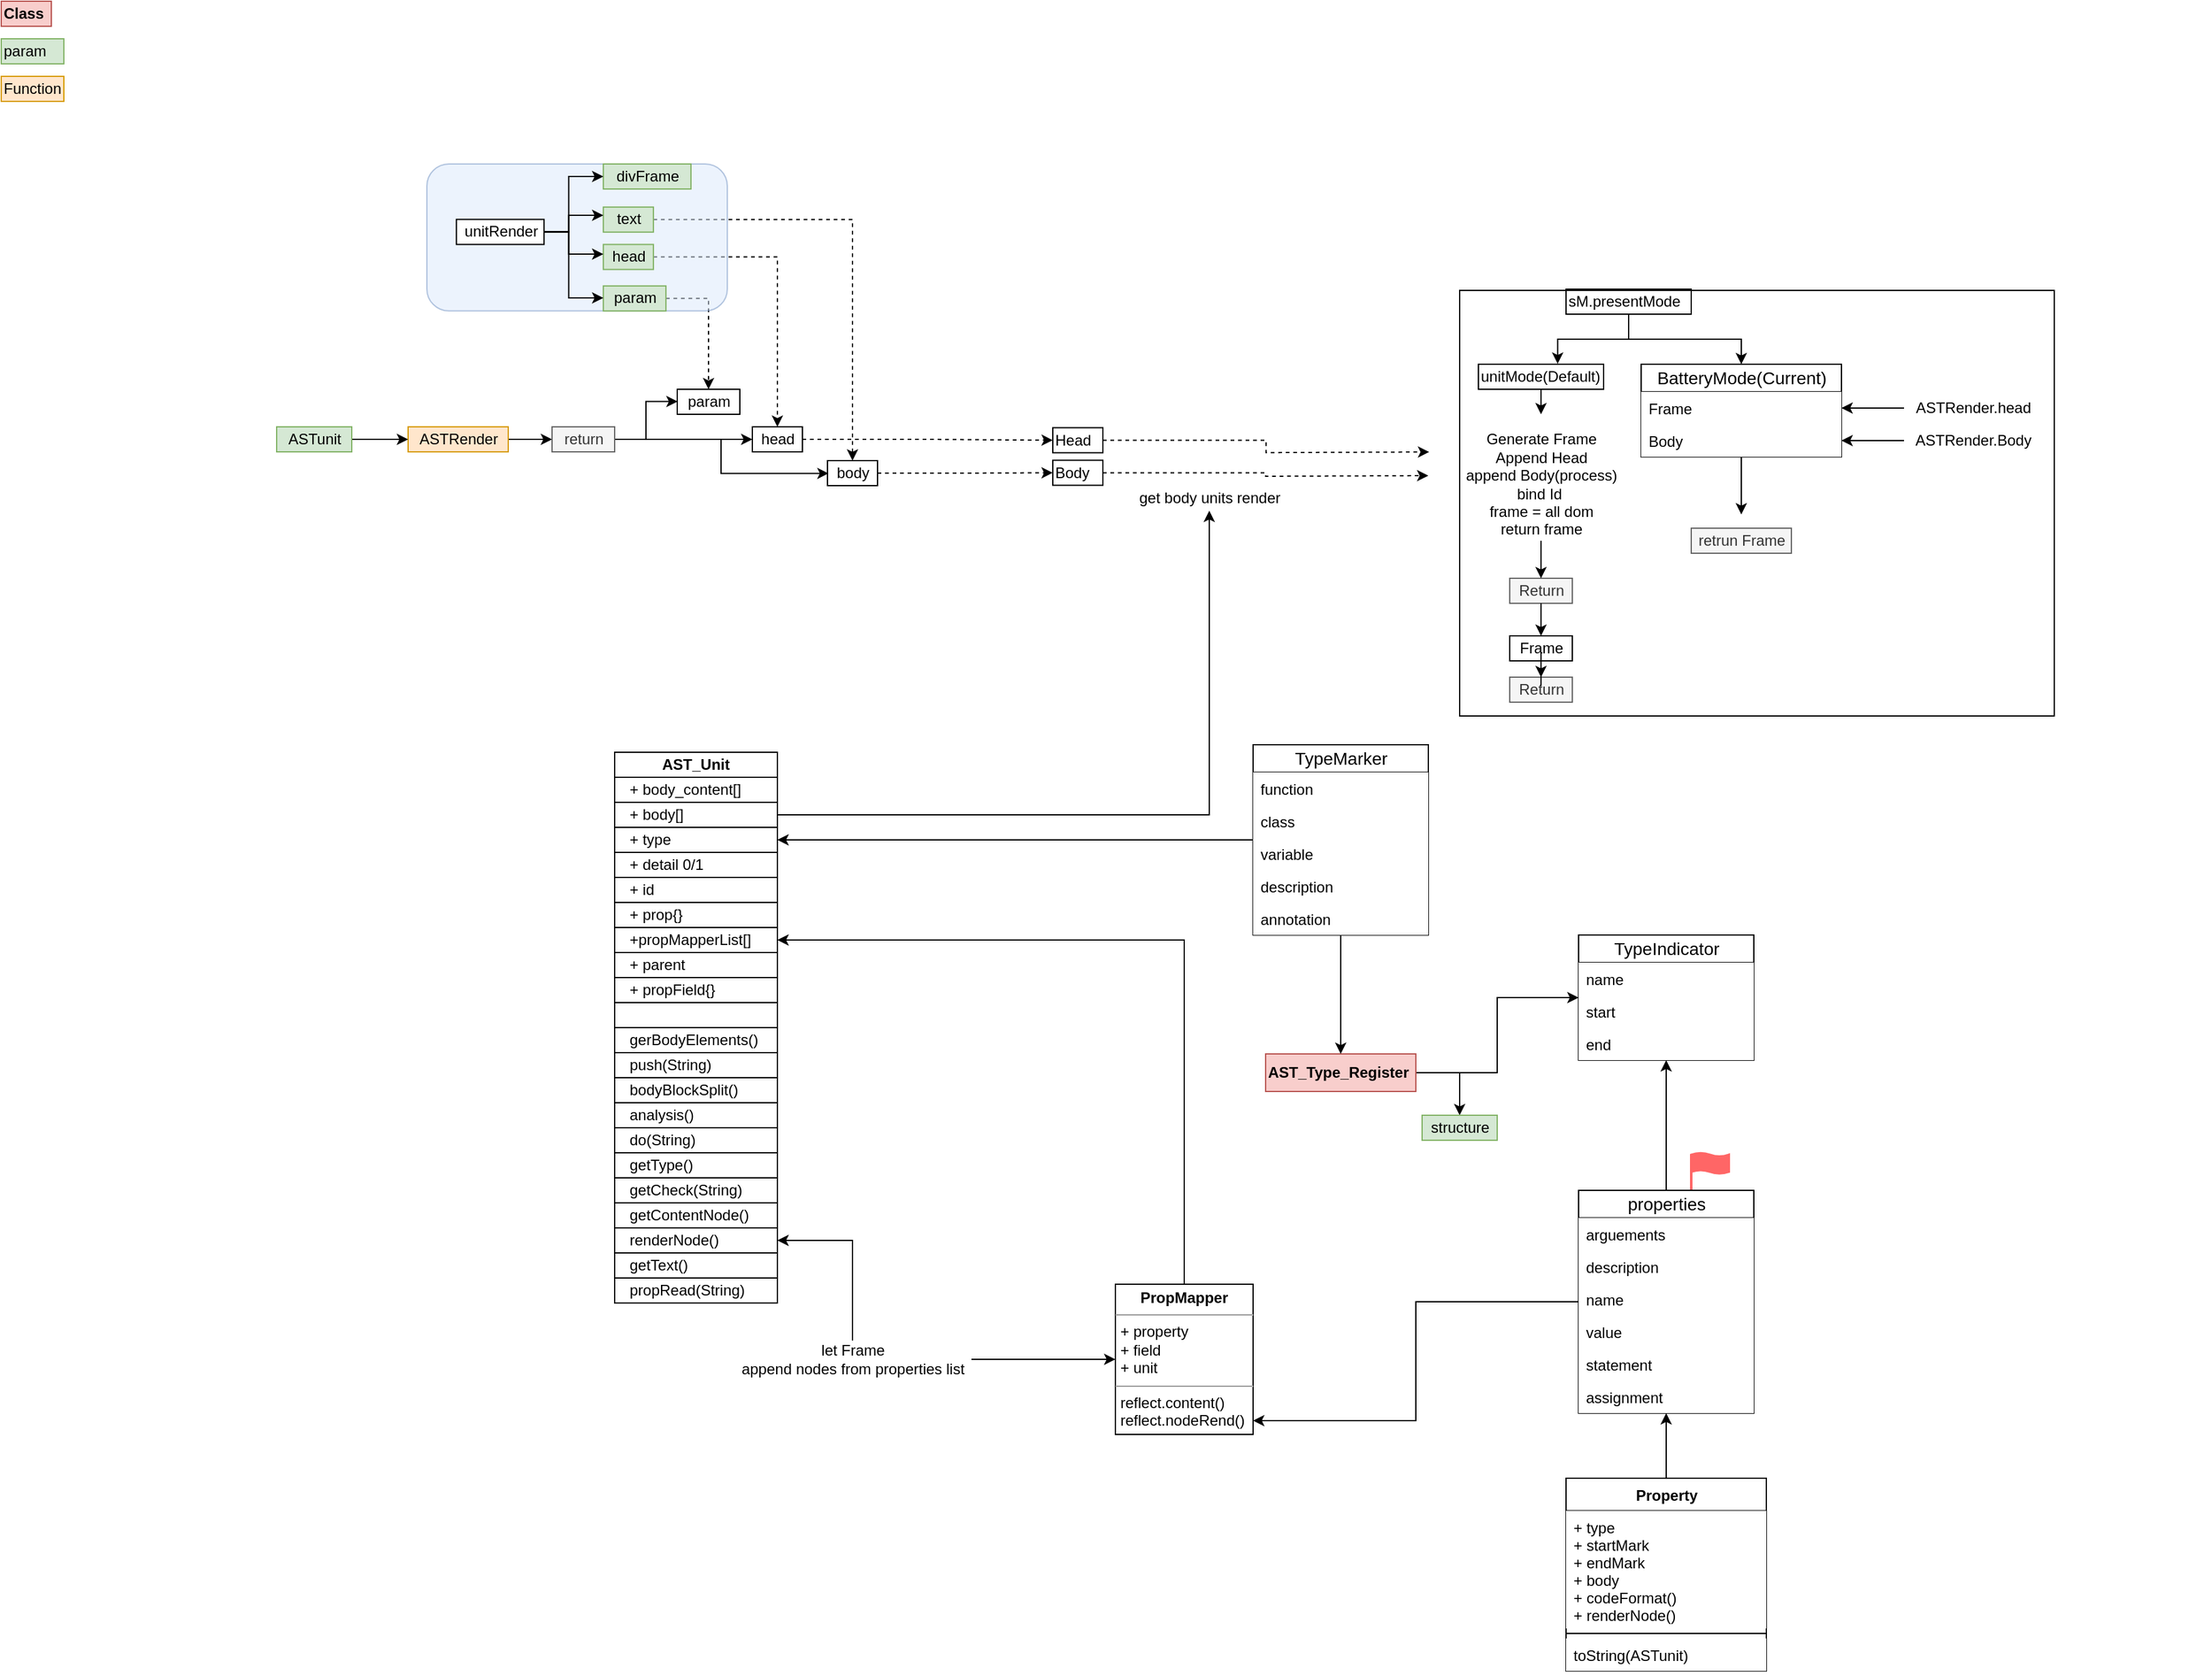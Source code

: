 <mxfile version="13.2.1" type="github">
  <diagram id="HAlyzhadhLqAYwGeg6hm" name="Page-1">
    <mxGraphModel dx="1422" dy="732" grid="1" gridSize="10" guides="1" tooltips="1" connect="1" arrows="1" fold="1" page="1" pageScale="1" pageWidth="2336" pageHeight="1654" math="0" shadow="0">
      <root>
        <mxCell id="0" />
        <mxCell id="1" parent="0" />
        <mxCell id="PGLoOLn-CX51Pk0NP94C-1266" style="edgeStyle=orthogonalEdgeStyle;rounded=0;orthogonalLoop=1;jettySize=auto;html=1;" parent="1" source="PGLoOLn-CX51Pk0NP94C-137" target="PGLoOLn-CX51Pk0NP94C-1222" edge="1">
          <mxGeometry relative="1" as="geometry" />
        </mxCell>
        <mxCell id="PGLoOLn-CX51Pk0NP94C-137" value="&lt;p style=&quot;margin: 0px ; margin-top: 4px ; text-align: center&quot;&gt;&lt;b&gt;PropMapper&lt;/b&gt;&lt;/p&gt;&lt;hr size=&quot;1&quot;&gt;&lt;p style=&quot;margin: 0px ; margin-left: 4px&quot;&gt;+ property&lt;/p&gt;&lt;p style=&quot;margin: 0px ; margin-left: 4px&quot;&gt;+ field&lt;/p&gt;&lt;p style=&quot;margin: 0px ; margin-left: 4px&quot;&gt;+ unit&lt;/p&gt;&lt;hr size=&quot;1&quot;&gt;&lt;p style=&quot;margin: 0px ; margin-left: 4px&quot;&gt;reflect.content()&lt;/p&gt;&lt;p style=&quot;margin: 0px ; margin-left: 4px&quot;&gt;reflect.nodeRend()&lt;/p&gt;" style="verticalAlign=top;align=left;overflow=fill;fontSize=12;fontFamily=Helvetica;html=1;rounded=0;fillColor=#ffffff;" parent="1" vertex="1">
          <mxGeometry x="910" y="1045" width="110" height="120" as="geometry" />
        </mxCell>
        <mxCell id="PGLoOLn-CX51Pk0NP94C-43" style="edgeStyle=orthogonalEdgeStyle;rounded=0;orthogonalLoop=1;jettySize=auto;html=1;" parent="1" source="svS3pJ_Lpt4c0GqLdNjL-20" target="PGLoOLn-CX51Pk0NP94C-38" edge="1">
          <mxGeometry relative="1" as="geometry" />
        </mxCell>
        <mxCell id="PGLoOLn-CX51Pk0NP94C-1274" style="edgeStyle=orthogonalEdgeStyle;rounded=0;orthogonalLoop=1;jettySize=auto;html=1;" parent="1" source="svS3pJ_Lpt4c0GqLdNjL-20" target="svS3pJ_Lpt4c0GqLdNjL-139" edge="1">
          <mxGeometry relative="1" as="geometry" />
        </mxCell>
        <mxCell id="svS3pJ_Lpt4c0GqLdNjL-20" value="&lt;span&gt;AST_Type_Register&lt;/span&gt;" style="rounded=0;whiteSpace=wrap;html=1;movable=1;resizable=1;rotatable=1;deletable=1;editable=1;connectable=1;align=left;spacing=2;verticalAlign=middle;fillColor=#f8cecc;strokeColor=#b85450;fontStyle=1" parent="1" vertex="1">
          <mxGeometry x="1030" y="861" width="120" height="30" as="geometry" />
        </mxCell>
        <mxCell id="svS3pJ_Lpt4c0GqLdNjL-35" value="&lt;span&gt;Class&lt;/span&gt;" style="rounded=0;whiteSpace=wrap;html=1;movable=1;resizable=1;rotatable=1;deletable=1;editable=1;connectable=1;align=left;spacing=2;verticalAlign=middle;fillColor=#f8cecc;strokeColor=#b85450;fontStyle=1" parent="1" vertex="1">
          <mxGeometry x="20" y="20" width="40" height="20" as="geometry" />
        </mxCell>
        <mxCell id="svS3pJ_Lpt4c0GqLdNjL-36" value="&lt;span&gt;param&lt;br&gt;&lt;/span&gt;" style="rounded=0;whiteSpace=wrap;html=1;movable=1;resizable=1;rotatable=1;deletable=1;editable=1;connectable=1;align=left;spacing=2;verticalAlign=middle;fillColor=#d5e8d4;strokeColor=#82b366;" parent="1" vertex="1">
          <mxGeometry x="20" y="50" width="50" height="20" as="geometry" />
        </mxCell>
        <mxCell id="svS3pJ_Lpt4c0GqLdNjL-37" value="Function&lt;span&gt;&lt;br&gt;&lt;/span&gt;" style="rounded=0;whiteSpace=wrap;html=1;movable=1;resizable=1;rotatable=1;deletable=1;editable=1;connectable=1;align=left;spacing=2;verticalAlign=middle;fillColor=#ffe6cc;strokeColor=#d79b00;" parent="1" vertex="1">
          <mxGeometry x="20" y="80" width="50" height="20" as="geometry" />
        </mxCell>
        <mxCell id="svS3pJ_Lpt4c0GqLdNjL-38" style="edgeStyle=orthogonalEdgeStyle;rounded=0;orthogonalLoop=1;jettySize=auto;html=1;" parent="1" source="svS3pJ_Lpt4c0GqLdNjL-39" target="svS3pJ_Lpt4c0GqLdNjL-45" edge="1">
          <mxGeometry relative="1" as="geometry" />
        </mxCell>
        <mxCell id="svS3pJ_Lpt4c0GqLdNjL-39" value="ASTRender" style="text;html=1;align=center;verticalAlign=middle;resizable=0;points=[];autosize=1;fillColor=#ffe6cc;strokeColor=#d79b00;" parent="1" vertex="1">
          <mxGeometry x="345" y="360" width="80" height="20" as="geometry" />
        </mxCell>
        <mxCell id="svS3pJ_Lpt4c0GqLdNjL-40" style="edgeStyle=orthogonalEdgeStyle;rounded=0;orthogonalLoop=1;jettySize=auto;html=1;" parent="1" source="svS3pJ_Lpt4c0GqLdNjL-41" target="svS3pJ_Lpt4c0GqLdNjL-39" edge="1">
          <mxGeometry relative="1" as="geometry" />
        </mxCell>
        <mxCell id="svS3pJ_Lpt4c0GqLdNjL-41" value="ASTunit" style="text;html=1;align=center;verticalAlign=middle;resizable=0;points=[];autosize=1;fillColor=#d5e8d4;strokeColor=#82b366;" parent="1" vertex="1">
          <mxGeometry x="240" y="360" width="60" height="20" as="geometry" />
        </mxCell>
        <mxCell id="svS3pJ_Lpt4c0GqLdNjL-42" style="edgeStyle=orthogonalEdgeStyle;rounded=0;orthogonalLoop=1;jettySize=auto;html=1;entryX=0.022;entryY=0.51;entryDx=0;entryDy=0;entryPerimeter=0;" parent="1" source="svS3pJ_Lpt4c0GqLdNjL-45" target="svS3pJ_Lpt4c0GqLdNjL-49" edge="1">
          <mxGeometry relative="1" as="geometry" />
        </mxCell>
        <mxCell id="svS3pJ_Lpt4c0GqLdNjL-44" style="edgeStyle=orthogonalEdgeStyle;rounded=0;orthogonalLoop=1;jettySize=auto;html=1;entryX=0.006;entryY=0.488;entryDx=0;entryDy=0;entryPerimeter=0;" parent="1" source="svS3pJ_Lpt4c0GqLdNjL-45" target="svS3pJ_Lpt4c0GqLdNjL-50" edge="1">
          <mxGeometry relative="1" as="geometry" />
        </mxCell>
        <mxCell id="svS3pJ_Lpt4c0GqLdNjL-60" style="edgeStyle=orthogonalEdgeStyle;rounded=0;orthogonalLoop=1;jettySize=auto;html=1;" parent="1" source="svS3pJ_Lpt4c0GqLdNjL-45" target="svS3pJ_Lpt4c0GqLdNjL-47" edge="1">
          <mxGeometry relative="1" as="geometry" />
        </mxCell>
        <mxCell id="svS3pJ_Lpt4c0GqLdNjL-45" value="return" style="text;html=1;align=center;verticalAlign=middle;resizable=0;points=[];autosize=1;fillColor=#f5f5f5;strokeColor=#666666;fontColor=#333333;" parent="1" vertex="1">
          <mxGeometry x="460" y="360" width="50" height="20" as="geometry" />
        </mxCell>
        <mxCell id="svS3pJ_Lpt4c0GqLdNjL-46" style="edgeStyle=orthogonalEdgeStyle;rounded=0;orthogonalLoop=1;jettySize=auto;html=1;entryX=0;entryY=0.5;entryDx=0;entryDy=0;dashed=1;" parent="1" source="svS3pJ_Lpt4c0GqLdNjL-47" target="svS3pJ_Lpt4c0GqLdNjL-14" edge="1">
          <mxGeometry relative="1" as="geometry" />
        </mxCell>
        <mxCell id="svS3pJ_Lpt4c0GqLdNjL-47" value="head" style="text;html=1;align=center;verticalAlign=middle;resizable=0;points=[];autosize=1;strokeColor=#000000;" parent="1" vertex="1">
          <mxGeometry x="620" y="360" width="40" height="20" as="geometry" />
        </mxCell>
        <mxCell id="svS3pJ_Lpt4c0GqLdNjL-48" style="edgeStyle=orthogonalEdgeStyle;rounded=0;orthogonalLoop=1;jettySize=auto;html=1;entryX=0;entryY=0.5;entryDx=0;entryDy=0;dashed=1;" parent="1" source="svS3pJ_Lpt4c0GqLdNjL-49" target="svS3pJ_Lpt4c0GqLdNjL-16" edge="1">
          <mxGeometry relative="1" as="geometry" />
        </mxCell>
        <mxCell id="svS3pJ_Lpt4c0GqLdNjL-49" value="body" style="text;html=1;align=center;verticalAlign=middle;resizable=0;points=[];autosize=1;strokeColor=#000000;" parent="1" vertex="1">
          <mxGeometry x="680" y="387" width="40" height="20" as="geometry" />
        </mxCell>
        <mxCell id="svS3pJ_Lpt4c0GqLdNjL-50" value="param" style="text;html=1;align=center;verticalAlign=middle;resizable=0;points=[];autosize=1;strokeColor=#000000;" parent="1" vertex="1">
          <mxGeometry x="560" y="330" width="50" height="20" as="geometry" />
        </mxCell>
        <mxCell id="svS3pJ_Lpt4c0GqLdNjL-85" style="edgeStyle=orthogonalEdgeStyle;rounded=0;orthogonalLoop=1;jettySize=auto;html=1;dashed=1;" parent="1" source="svS3pJ_Lpt4c0GqLdNjL-69" target="svS3pJ_Lpt4c0GqLdNjL-47" edge="1">
          <mxGeometry relative="1" as="geometry" />
        </mxCell>
        <mxCell id="svS3pJ_Lpt4c0GqLdNjL-86" style="edgeStyle=orthogonalEdgeStyle;rounded=0;orthogonalLoop=1;jettySize=auto;html=1;dashed=1;" parent="1" source="svS3pJ_Lpt4c0GqLdNjL-68" target="svS3pJ_Lpt4c0GqLdNjL-49" edge="1">
          <mxGeometry relative="1" as="geometry" />
        </mxCell>
        <mxCell id="svS3pJ_Lpt4c0GqLdNjL-87" style="edgeStyle=orthogonalEdgeStyle;rounded=0;orthogonalLoop=1;jettySize=auto;html=1;dashed=1;" parent="1" source="svS3pJ_Lpt4c0GqLdNjL-70" target="svS3pJ_Lpt4c0GqLdNjL-50" edge="1">
          <mxGeometry relative="1" as="geometry" />
        </mxCell>
        <mxCell id="svS3pJ_Lpt4c0GqLdNjL-90" value="" style="group;rounded=1;shadow=0;strokeColor=#6c8ebf;fillColor=#dae8fc;glass=0;opacity=50;spacing=10;spacingTop=10;spacingLeft=10;" parent="1" vertex="1" connectable="0">
          <mxGeometry x="360" y="150" width="240" height="117.43" as="geometry" />
        </mxCell>
        <mxCell id="svS3pJ_Lpt4c0GqLdNjL-66" value="unitRender" style="text;html=1;align=center;verticalAlign=middle;resizable=0;points=[];autosize=1;fillColor=#ffffff;strokeColor=#000000;" parent="svS3pJ_Lpt4c0GqLdNjL-90" vertex="1">
          <mxGeometry x="23.606" y="44.286" width="70" height="20" as="geometry" />
        </mxCell>
        <mxCell id="svS3pJ_Lpt4c0GqLdNjL-67" value="divFrame" style="text;html=1;align=center;verticalAlign=middle;resizable=0;points=[];autosize=1;fillColor=#d5e8d4;strokeColor=#82b366;" parent="svS3pJ_Lpt4c0GqLdNjL-90" vertex="1">
          <mxGeometry x="140.956" width="70" height="20" as="geometry" />
        </mxCell>
        <mxCell id="svS3pJ_Lpt4c0GqLdNjL-71" style="edgeStyle=orthogonalEdgeStyle;rounded=0;orthogonalLoop=1;jettySize=auto;html=1;" parent="svS3pJ_Lpt4c0GqLdNjL-90" source="svS3pJ_Lpt4c0GqLdNjL-66" target="svS3pJ_Lpt4c0GqLdNjL-67" edge="1">
          <mxGeometry relative="1" as="geometry">
            <Array as="points">
              <mxPoint x="113.313" y="54.001" />
              <mxPoint x="113.313" y="10.0" />
            </Array>
          </mxGeometry>
        </mxCell>
        <mxCell id="svS3pJ_Lpt4c0GqLdNjL-68" value="text" style="text;html=1;align=center;verticalAlign=middle;resizable=0;points=[];autosize=1;fillColor=#d5e8d4;strokeColor=#82b366;" parent="svS3pJ_Lpt4c0GqLdNjL-90" vertex="1">
          <mxGeometry x="140.956" y="34.429" width="40" height="20" as="geometry" />
        </mxCell>
        <mxCell id="svS3pJ_Lpt4c0GqLdNjL-72" style="edgeStyle=orthogonalEdgeStyle;rounded=0;orthogonalLoop=1;jettySize=auto;html=1;" parent="svS3pJ_Lpt4c0GqLdNjL-90" source="svS3pJ_Lpt4c0GqLdNjL-66" target="svS3pJ_Lpt4c0GqLdNjL-68" edge="1">
          <mxGeometry relative="1" as="geometry">
            <Array as="points">
              <mxPoint x="113.313" y="54.001" />
              <mxPoint x="113.313" y="41.0" />
            </Array>
          </mxGeometry>
        </mxCell>
        <mxCell id="svS3pJ_Lpt4c0GqLdNjL-69" value="head" style="text;html=1;align=center;verticalAlign=middle;resizable=0;points=[];autosize=1;fillColor=#d5e8d4;strokeColor=#82b366;" parent="svS3pJ_Lpt4c0GqLdNjL-90" vertex="1">
          <mxGeometry x="140.956" y="64.286" width="40" height="20" as="geometry" />
        </mxCell>
        <mxCell id="svS3pJ_Lpt4c0GqLdNjL-73" style="edgeStyle=orthogonalEdgeStyle;rounded=0;orthogonalLoop=1;jettySize=auto;html=1;" parent="svS3pJ_Lpt4c0GqLdNjL-90" source="svS3pJ_Lpt4c0GqLdNjL-66" target="svS3pJ_Lpt4c0GqLdNjL-69" edge="1">
          <mxGeometry relative="1" as="geometry">
            <Array as="points">
              <mxPoint x="113.313" y="54.001" />
              <mxPoint x="113.313" y="72.001" />
            </Array>
          </mxGeometry>
        </mxCell>
        <mxCell id="svS3pJ_Lpt4c0GqLdNjL-70" value="param" style="text;html=1;align=center;verticalAlign=middle;resizable=0;points=[];autosize=1;fillColor=#d5e8d4;strokeColor=#82b366;" parent="svS3pJ_Lpt4c0GqLdNjL-90" vertex="1">
          <mxGeometry x="140.956" y="97.43" width="50" height="20" as="geometry" />
        </mxCell>
        <mxCell id="svS3pJ_Lpt4c0GqLdNjL-74" style="edgeStyle=orthogonalEdgeStyle;rounded=0;orthogonalLoop=1;jettySize=auto;html=1;" parent="svS3pJ_Lpt4c0GqLdNjL-90" source="svS3pJ_Lpt4c0GqLdNjL-66" target="svS3pJ_Lpt4c0GqLdNjL-70" edge="1">
          <mxGeometry relative="1" as="geometry">
            <Array as="points">
              <mxPoint x="113.313" y="54.001" />
              <mxPoint x="113.313" y="107.001" />
            </Array>
          </mxGeometry>
        </mxCell>
        <mxCell id="svS3pJ_Lpt4c0GqLdNjL-108" value="get body units render" style="text;html=1;align=center;verticalAlign=middle;resizable=0;points=[];autosize=1;" parent="1" vertex="1">
          <mxGeometry x="920" y="407" width="130" height="20" as="geometry" />
        </mxCell>
        <mxCell id="svS3pJ_Lpt4c0GqLdNjL-16" value="&lt;span&gt;Body&lt;br&gt;&lt;/span&gt;" style="rounded=0;whiteSpace=wrap;html=1;movable=1;resizable=1;rotatable=1;deletable=1;editable=1;connectable=1;align=left;spacing=2;verticalAlign=middle;" parent="1" vertex="1">
          <mxGeometry x="860" y="386.72" width="40" height="20" as="geometry" />
        </mxCell>
        <mxCell id="svS3pJ_Lpt4c0GqLdNjL-15" style="edgeStyle=orthogonalEdgeStyle;rounded=0;orthogonalLoop=1;jettySize=auto;html=1;dashed=1;" parent="1" source="svS3pJ_Lpt4c0GqLdNjL-16" edge="1">
          <mxGeometry relative="1" as="geometry">
            <mxPoint x="1160" y="399.0" as="targetPoint" />
          </mxGeometry>
        </mxCell>
        <mxCell id="svS3pJ_Lpt4c0GqLdNjL-14" value="&lt;span&gt;Head&lt;br&gt;&lt;/span&gt;" style="rounded=0;whiteSpace=wrap;html=1;movable=1;resizable=1;rotatable=1;deletable=1;editable=1;connectable=1;align=left;spacing=2;verticalAlign=middle;" parent="1" vertex="1">
          <mxGeometry x="860" y="360.72" width="40" height="20" as="geometry" />
        </mxCell>
        <mxCell id="svS3pJ_Lpt4c0GqLdNjL-13" style="edgeStyle=orthogonalEdgeStyle;rounded=0;orthogonalLoop=1;jettySize=auto;html=1;entryX=0.005;entryY=0.29;entryDx=0;entryDy=0;entryPerimeter=0;dashed=1;" parent="1" source="svS3pJ_Lpt4c0GqLdNjL-14" edge="1">
          <mxGeometry relative="1" as="geometry">
            <mxPoint x="1160.7" y="380.1" as="targetPoint" />
          </mxGeometry>
        </mxCell>
        <mxCell id="svS3pJ_Lpt4c0GqLdNjL-139" value="structure" style="text;html=1;align=center;verticalAlign=middle;resizable=0;points=[];autosize=1;fillColor=#d5e8d4;strokeColor=#82b366;" parent="1" vertex="1">
          <mxGeometry x="1155" y="910" width="60" height="20" as="geometry" />
        </mxCell>
        <mxCell id="PGLoOLn-CX51Pk0NP94C-36" style="edgeStyle=orthogonalEdgeStyle;rounded=0;orthogonalLoop=1;jettySize=auto;html=1;" parent="1" source="PGLoOLn-CX51Pk0NP94C-28" target="PGLoOLn-CX51Pk0NP94C-1214" edge="1">
          <mxGeometry relative="1" as="geometry">
            <mxPoint x="820" y="850" as="targetPoint" />
          </mxGeometry>
        </mxCell>
        <mxCell id="PGLoOLn-CX51Pk0NP94C-37" style="edgeStyle=orthogonalEdgeStyle;rounded=0;orthogonalLoop=1;jettySize=auto;html=1;" parent="1" source="PGLoOLn-CX51Pk0NP94C-28" target="svS3pJ_Lpt4c0GqLdNjL-20" edge="1">
          <mxGeometry relative="1" as="geometry" />
        </mxCell>
        <mxCell id="PGLoOLn-CX51Pk0NP94C-140" value="" style="html=1;verticalLabelPosition=bottom;align=center;labelBackgroundColor=#ffffff;verticalAlign=top;strokeWidth=2;strokeColor=#FF6666;shadow=0;dashed=0;shape=mxgraph.ios7.icons.flag;rounded=0;fillColor=#FF6666;" parent="1" vertex="1">
          <mxGeometry x="1370" y="940" width="30" height="30" as="geometry" />
        </mxCell>
        <mxCell id="PGLoOLn-CX51Pk0NP94C-165" style="edgeStyle=orthogonalEdgeStyle;rounded=0;orthogonalLoop=1;jettySize=auto;html=1;" parent="1" source="PGLoOLn-CX51Pk0NP94C-158" target="PGLoOLn-CX51Pk0NP94C-38" edge="1">
          <mxGeometry relative="1" as="geometry" />
        </mxCell>
        <mxCell id="PGLoOLn-CX51Pk0NP94C-169" style="edgeStyle=orthogonalEdgeStyle;rounded=0;orthogonalLoop=1;jettySize=auto;html=1;" parent="1" source="PGLoOLn-CX51Pk0NP94C-153" target="PGLoOLn-CX51Pk0NP94C-158" edge="1">
          <mxGeometry relative="1" as="geometry" />
        </mxCell>
        <mxCell id="PGLoOLn-CX51Pk0NP94C-1269" value="" style="group" parent="1" vertex="1" connectable="0">
          <mxGeometry x="1180" y="250" width="605" height="341" as="geometry" />
        </mxCell>
        <mxCell id="svS3pJ_Lpt4c0GqLdNjL-91" value="Return" style="text;html=1;align=center;verticalAlign=middle;resizable=0;points=[];autosize=1;fillColor=#f5f5f5;strokeColor=#666666;fontColor=#333333;" parent="PGLoOLn-CX51Pk0NP94C-1269" vertex="1">
          <mxGeometry x="45" y="231" width="50" height="20" as="geometry" />
        </mxCell>
        <mxCell id="svS3pJ_Lpt4c0GqLdNjL-92" value="Frame" style="text;html=1;align=center;verticalAlign=middle;resizable=0;points=[];autosize=1;strokeColor=#000000;" parent="PGLoOLn-CX51Pk0NP94C-1269" vertex="1">
          <mxGeometry x="45" y="277" width="50" height="20" as="geometry" />
        </mxCell>
        <mxCell id="svS3pJ_Lpt4c0GqLdNjL-93" style="edgeStyle=orthogonalEdgeStyle;rounded=0;orthogonalLoop=1;jettySize=auto;html=1;" parent="PGLoOLn-CX51Pk0NP94C-1269" source="svS3pJ_Lpt4c0GqLdNjL-91" target="svS3pJ_Lpt4c0GqLdNjL-92" edge="1">
          <mxGeometry relative="1" as="geometry" />
        </mxCell>
        <mxCell id="svS3pJ_Lpt4c0GqLdNjL-6" value="&lt;span&gt;sM.presentMode&lt;br&gt;&lt;/span&gt;" style="rounded=0;whiteSpace=wrap;html=1;movable=1;resizable=1;rotatable=1;deletable=1;editable=1;connectable=1;align=left;spacing=2;verticalAlign=middle;" parent="PGLoOLn-CX51Pk0NP94C-1269" vertex="1">
          <mxGeometry x="90" width="100" height="20" as="geometry" />
        </mxCell>
        <mxCell id="svS3pJ_Lpt4c0GqLdNjL-7" value="&lt;span&gt;unitMode(Default)&lt;br&gt;&lt;/span&gt;" style="rounded=0;whiteSpace=wrap;html=1;movable=1;resizable=1;rotatable=1;deletable=1;editable=1;connectable=1;align=left;spacing=2;verticalAlign=middle;" parent="PGLoOLn-CX51Pk0NP94C-1269" vertex="1">
          <mxGeometry x="20" y="60" width="100" height="20" as="geometry" />
        </mxCell>
        <mxCell id="svS3pJ_Lpt4c0GqLdNjL-8" style="edgeStyle=orthogonalEdgeStyle;rounded=0;orthogonalLoop=1;jettySize=auto;html=1;entryX=0.633;entryY=-0.019;entryDx=0;entryDy=0;entryPerimeter=0;" parent="PGLoOLn-CX51Pk0NP94C-1269" source="svS3pJ_Lpt4c0GqLdNjL-6" target="svS3pJ_Lpt4c0GqLdNjL-7" edge="1">
          <mxGeometry relative="1" as="geometry" />
        </mxCell>
        <mxCell id="svS3pJ_Lpt4c0GqLdNjL-94" style="edgeStyle=orthogonalEdgeStyle;rounded=0;orthogonalLoop=1;jettySize=auto;html=1;" parent="PGLoOLn-CX51Pk0NP94C-1269" source="svS3pJ_Lpt4c0GqLdNjL-12" target="svS3pJ_Lpt4c0GqLdNjL-91" edge="1">
          <mxGeometry relative="1" as="geometry" />
        </mxCell>
        <mxCell id="svS3pJ_Lpt4c0GqLdNjL-12" value="Generate Frame&lt;br&gt;Append Head&lt;br&gt;append Body(process)&lt;br&gt;bind Id&amp;nbsp;&lt;br&gt;frame = all dom&lt;br&gt;return frame" style="text;html=1;align=center;verticalAlign=middle;resizable=0;points=[];autosize=1;" parent="PGLoOLn-CX51Pk0NP94C-1269" vertex="1">
          <mxGeometry y="111" width="140" height="90" as="geometry" />
        </mxCell>
        <mxCell id="svS3pJ_Lpt4c0GqLdNjL-99" style="edgeStyle=orthogonalEdgeStyle;rounded=0;orthogonalLoop=1;jettySize=auto;html=1;" parent="PGLoOLn-CX51Pk0NP94C-1269" source="svS3pJ_Lpt4c0GqLdNjL-7" edge="1">
          <mxGeometry relative="1" as="geometry">
            <mxPoint x="70" y="100.0" as="targetPoint" />
          </mxGeometry>
        </mxCell>
        <mxCell id="PGLoOLn-CX51Pk0NP94C-117" value="ASTRender.head" style="text;html=1;align=center;verticalAlign=middle;resizable=0;points=[];autosize=1;" parent="PGLoOLn-CX51Pk0NP94C-1269" vertex="1">
          <mxGeometry x="360" y="85" width="110" height="20" as="geometry" />
        </mxCell>
        <mxCell id="PGLoOLn-CX51Pk0NP94C-128" value="ASTRender.Body" style="text;html=1;align=center;verticalAlign=middle;resizable=0;points=[];autosize=1;" parent="PGLoOLn-CX51Pk0NP94C-1269" vertex="1">
          <mxGeometry x="360" y="111" width="110" height="20" as="geometry" />
        </mxCell>
        <mxCell id="PGLoOLn-CX51Pk0NP94C-130" value="retrun Frame" style="text;html=1;align=center;verticalAlign=middle;resizable=0;points=[];autosize=1;fontColor=#333333;strokeColor=#666666;fillColor=#f5f5f5;" parent="PGLoOLn-CX51Pk0NP94C-1269" vertex="1">
          <mxGeometry x="190" y="191" width="80" height="20" as="geometry" />
        </mxCell>
        <mxCell id="PGLoOLn-CX51Pk0NP94C-132" style="edgeStyle=orthogonalEdgeStyle;rounded=0;orthogonalLoop=1;jettySize=auto;html=1;" parent="PGLoOLn-CX51Pk0NP94C-1269" source="PGLoOLn-CX51Pk0NP94C-92" edge="1">
          <mxGeometry relative="1" as="geometry">
            <mxPoint x="230" y="180.0" as="targetPoint" />
          </mxGeometry>
        </mxCell>
        <mxCell id="PGLoOLn-CX51Pk0NP94C-92" value="BatteryMode(Current)" style="swimlane;fontStyle=0;childLayout=stackLayout;horizontal=1;startSize=22;horizontalStack=0;resizeParent=1;resizeParentMax=0;resizeLast=0;collapsible=1;marginBottom=0;align=center;fontSize=14;rounded=0;html=1;fillColor=#ffffff;" parent="PGLoOLn-CX51Pk0NP94C-1269" vertex="1">
          <mxGeometry x="150" y="60" width="160" height="74" as="geometry" />
        </mxCell>
        <mxCell id="PGLoOLn-CX51Pk0NP94C-94" value="Frame" style="text;strokeColor=none;fillColor=#ffffff;spacingLeft=4;spacingRight=4;overflow=hidden;rotatable=0;points=[[0,0.5],[1,0.5]];portConstraint=eastwest;fontSize=12;" parent="PGLoOLn-CX51Pk0NP94C-92" vertex="1">
          <mxGeometry y="22" width="160" height="26" as="geometry" />
        </mxCell>
        <mxCell id="PGLoOLn-CX51Pk0NP94C-95" value="Body" style="text;strokeColor=none;fillColor=#ffffff;spacingLeft=4;spacingRight=4;overflow=hidden;rotatable=0;points=[[0,0.5],[1,0.5]];portConstraint=eastwest;fontSize=12;" parent="PGLoOLn-CX51Pk0NP94C-92" vertex="1">
          <mxGeometry y="48" width="160" height="26" as="geometry" />
        </mxCell>
        <mxCell id="PGLoOLn-CX51Pk0NP94C-118" style="edgeStyle=orthogonalEdgeStyle;rounded=0;orthogonalLoop=1;jettySize=auto;html=1;" parent="PGLoOLn-CX51Pk0NP94C-1269" source="PGLoOLn-CX51Pk0NP94C-117" target="PGLoOLn-CX51Pk0NP94C-94" edge="1">
          <mxGeometry relative="1" as="geometry" />
        </mxCell>
        <mxCell id="PGLoOLn-CX51Pk0NP94C-129" style="edgeStyle=orthogonalEdgeStyle;rounded=0;orthogonalLoop=1;jettySize=auto;html=1;" parent="PGLoOLn-CX51Pk0NP94C-1269" source="PGLoOLn-CX51Pk0NP94C-128" target="PGLoOLn-CX51Pk0NP94C-95" edge="1">
          <mxGeometry relative="1" as="geometry" />
        </mxCell>
        <mxCell id="PGLoOLn-CX51Pk0NP94C-133" style="edgeStyle=orthogonalEdgeStyle;rounded=0;orthogonalLoop=1;jettySize=auto;html=1;entryX=0.5;entryY=0;entryDx=0;entryDy=0;" parent="PGLoOLn-CX51Pk0NP94C-1269" source="svS3pJ_Lpt4c0GqLdNjL-6" target="PGLoOLn-CX51Pk0NP94C-92" edge="1">
          <mxGeometry relative="1" as="geometry">
            <Array as="points">
              <mxPoint x="140" y="40" />
              <mxPoint x="230" y="40" />
            </Array>
          </mxGeometry>
        </mxCell>
        <mxCell id="PGLoOLn-CX51Pk0NP94C-1270" value="" style="whiteSpace=wrap;html=1;rounded=0;align=left;fillColor=none;" parent="PGLoOLn-CX51Pk0NP94C-1269" vertex="1">
          <mxGeometry x="5" y="1" width="475" height="340" as="geometry" />
        </mxCell>
        <mxCell id="svS3pJ_Lpt4c0GqLdNjL-103" value="Return" style="text;html=1;align=center;verticalAlign=middle;resizable=0;points=[];autosize=1;fillColor=#f5f5f5;strokeColor=#666666;fontColor=#333333;" parent="PGLoOLn-CX51Pk0NP94C-1269" vertex="1">
          <mxGeometry x="45" y="310" width="50" height="20" as="geometry" />
        </mxCell>
        <mxCell id="svS3pJ_Lpt4c0GqLdNjL-104" style="edgeStyle=orthogonalEdgeStyle;rounded=0;orthogonalLoop=1;jettySize=auto;html=1;" parent="PGLoOLn-CX51Pk0NP94C-1269" source="svS3pJ_Lpt4c0GqLdNjL-92" target="svS3pJ_Lpt4c0GqLdNjL-103" edge="1">
          <mxGeometry relative="1" as="geometry" />
        </mxCell>
        <mxCell id="PGLoOLn-CX51Pk0NP94C-28" value="TypeMarker" style="swimlane;fontStyle=0;childLayout=stackLayout;horizontal=1;startSize=22;horizontalStack=0;resizeParent=1;resizeParentMax=0;resizeLast=0;collapsible=1;marginBottom=0;align=center;fontSize=14;rounded=0;html=1;fillColor=#ffffff;" parent="1" vertex="1">
          <mxGeometry x="1020" y="614" width="140" height="152" as="geometry" />
        </mxCell>
        <mxCell id="PGLoOLn-CX51Pk0NP94C-30" value="function" style="text;strokeColor=none;fillColor=#ffffff;spacingLeft=4;spacingRight=4;overflow=hidden;rotatable=0;points=[[0,0.5],[1,0.5]];portConstraint=eastwest;fontSize=12;" parent="PGLoOLn-CX51Pk0NP94C-28" vertex="1">
          <mxGeometry y="22" width="140" height="26" as="geometry" />
        </mxCell>
        <mxCell id="PGLoOLn-CX51Pk0NP94C-29" value="class" style="text;strokeColor=none;fillColor=#ffffff;spacingLeft=4;spacingRight=4;overflow=hidden;rotatable=0;points=[[0,0.5],[1,0.5]];portConstraint=eastwest;fontSize=12;" parent="PGLoOLn-CX51Pk0NP94C-28" vertex="1">
          <mxGeometry y="48" width="140" height="26" as="geometry" />
        </mxCell>
        <mxCell id="PGLoOLn-CX51Pk0NP94C-31" value="variable" style="text;strokeColor=none;fillColor=#ffffff;spacingLeft=4;spacingRight=4;overflow=hidden;rotatable=0;points=[[0,0.5],[1,0.5]];portConstraint=eastwest;fontSize=12;" parent="PGLoOLn-CX51Pk0NP94C-28" vertex="1">
          <mxGeometry y="74" width="140" height="26" as="geometry" />
        </mxCell>
        <mxCell id="PGLoOLn-CX51Pk0NP94C-34" value="description" style="text;strokeColor=none;fillColor=#ffffff;spacingLeft=4;spacingRight=4;overflow=hidden;rotatable=0;points=[[0,0.5],[1,0.5]];portConstraint=eastwest;fontSize=12;" parent="PGLoOLn-CX51Pk0NP94C-28" vertex="1">
          <mxGeometry y="100" width="140" height="26" as="geometry" />
        </mxCell>
        <mxCell id="PGLoOLn-CX51Pk0NP94C-35" value="annotation" style="text;strokeColor=none;fillColor=#ffffff;spacingLeft=4;spacingRight=4;overflow=hidden;rotatable=0;points=[[0,0.5],[1,0.5]];portConstraint=eastwest;fontSize=12;" parent="PGLoOLn-CX51Pk0NP94C-28" vertex="1">
          <mxGeometry y="126" width="140" height="26" as="geometry" />
        </mxCell>
        <mxCell id="PGLoOLn-CX51Pk0NP94C-38" value="TypeIndicator" style="swimlane;fontStyle=0;childLayout=stackLayout;horizontal=1;startSize=22;horizontalStack=0;resizeParent=1;resizeParentMax=0;resizeLast=0;collapsible=1;marginBottom=0;align=center;fontSize=14;rounded=0;html=1;fillColor=#ffffff;" parent="1" vertex="1">
          <mxGeometry x="1280" y="766" width="140" height="100" as="geometry" />
        </mxCell>
        <mxCell id="PGLoOLn-CX51Pk0NP94C-39" value="name" style="text;strokeColor=none;fillColor=#ffffff;spacingLeft=4;spacingRight=4;overflow=hidden;rotatable=0;points=[[0,0.5],[1,0.5]];portConstraint=eastwest;fontSize=12;" parent="PGLoOLn-CX51Pk0NP94C-38" vertex="1">
          <mxGeometry y="22" width="140" height="26" as="geometry" />
        </mxCell>
        <mxCell id="PGLoOLn-CX51Pk0NP94C-40" value="start" style="text;strokeColor=none;fillColor=#ffffff;spacingLeft=4;spacingRight=4;overflow=hidden;rotatable=0;points=[[0,0.5],[1,0.5]];portConstraint=eastwest;fontSize=12;" parent="PGLoOLn-CX51Pk0NP94C-38" vertex="1">
          <mxGeometry y="48" width="140" height="26" as="geometry" />
        </mxCell>
        <mxCell id="PGLoOLn-CX51Pk0NP94C-41" value="end" style="text;strokeColor=none;fillColor=#ffffff;spacingLeft=4;spacingRight=4;overflow=hidden;rotatable=0;points=[[0,0.5],[1,0.5]];portConstraint=eastwest;fontSize=12;" parent="PGLoOLn-CX51Pk0NP94C-38" vertex="1">
          <mxGeometry y="74" width="140" height="26" as="geometry" />
        </mxCell>
        <mxCell id="PGLoOLn-CX51Pk0NP94C-1272" style="edgeStyle=orthogonalEdgeStyle;rounded=0;orthogonalLoop=1;jettySize=auto;html=1;" parent="1" source="PGLoOLn-CX51Pk0NP94C-1271" target="PGLoOLn-CX51Pk0NP94C-1246" edge="1">
          <mxGeometry relative="1" as="geometry" />
        </mxCell>
        <mxCell id="PGLoOLn-CX51Pk0NP94C-1273" style="edgeStyle=orthogonalEdgeStyle;rounded=0;orthogonalLoop=1;jettySize=auto;html=1;" parent="1" source="PGLoOLn-CX51Pk0NP94C-1271" target="PGLoOLn-CX51Pk0NP94C-137" edge="1">
          <mxGeometry relative="1" as="geometry" />
        </mxCell>
        <mxCell id="PGLoOLn-CX51Pk0NP94C-1271" value="let Frame&lt;br&gt;append nodes from properties list" style="text;html=1;align=center;verticalAlign=middle;resizable=0;points=[];autosize=1;" parent="1" vertex="1">
          <mxGeometry x="605" y="1090" width="190" height="30" as="geometry" />
        </mxCell>
        <mxCell id="PGLoOLn-CX51Pk0NP94C-1275" style="edgeStyle=orthogonalEdgeStyle;rounded=0;orthogonalLoop=1;jettySize=auto;html=1;" parent="1" source="PGLoOLn-CX51Pk0NP94C-1212" target="svS3pJ_Lpt4c0GqLdNjL-108" edge="1">
          <mxGeometry relative="1" as="geometry" />
        </mxCell>
        <mxCell id="1b6kIp3mD8NswqyAjslB-1" style="edgeStyle=orthogonalEdgeStyle;rounded=0;orthogonalLoop=1;jettySize=auto;html=1;entryX=1;entryY=0.908;entryDx=0;entryDy=0;entryPerimeter=0;" edge="1" parent="1" source="PGLoOLn-CX51Pk0NP94C-158" target="PGLoOLn-CX51Pk0NP94C-137">
          <mxGeometry relative="1" as="geometry" />
        </mxCell>
        <mxCell id="PGLoOLn-CX51Pk0NP94C-158" value="properties" style="swimlane;fontStyle=0;childLayout=stackLayout;horizontal=1;startSize=22;horizontalStack=0;resizeParent=1;resizeParentMax=0;resizeLast=0;collapsible=1;marginBottom=0;align=center;fontSize=14;rounded=0;html=1;fillColor=#ffffff;" parent="1" vertex="1">
          <mxGeometry x="1280" y="970" width="140" height="178" as="geometry" />
        </mxCell>
        <mxCell id="PGLoOLn-CX51Pk0NP94C-159" value="arguements" style="text;strokeColor=none;fillColor=#ffffff;spacingLeft=4;spacingRight=4;overflow=hidden;rotatable=0;points=[[0,0.5],[1,0.5]];portConstraint=eastwest;fontSize=12;" parent="PGLoOLn-CX51Pk0NP94C-158" vertex="1">
          <mxGeometry y="22" width="140" height="26" as="geometry" />
        </mxCell>
        <mxCell id="PGLoOLn-CX51Pk0NP94C-160" value="description" style="text;strokeColor=none;fillColor=#ffffff;spacingLeft=4;spacingRight=4;overflow=hidden;rotatable=0;points=[[0,0.5],[1,0.5]];portConstraint=eastwest;fontSize=12;" parent="PGLoOLn-CX51Pk0NP94C-158" vertex="1">
          <mxGeometry y="48" width="140" height="26" as="geometry" />
        </mxCell>
        <mxCell id="PGLoOLn-CX51Pk0NP94C-161" value="name" style="text;strokeColor=none;fillColor=#ffffff;spacingLeft=4;spacingRight=4;overflow=hidden;rotatable=0;points=[[0,0.5],[1,0.5]];portConstraint=eastwest;fontSize=12;" parent="PGLoOLn-CX51Pk0NP94C-158" vertex="1">
          <mxGeometry y="74" width="140" height="26" as="geometry" />
        </mxCell>
        <mxCell id="PGLoOLn-CX51Pk0NP94C-162" value="value" style="text;strokeColor=none;fillColor=#ffffff;spacingLeft=4;spacingRight=4;overflow=hidden;rotatable=0;points=[[0,0.5],[1,0.5]];portConstraint=eastwest;fontSize=12;" parent="PGLoOLn-CX51Pk0NP94C-158" vertex="1">
          <mxGeometry y="100" width="140" height="26" as="geometry" />
        </mxCell>
        <mxCell id="PGLoOLn-CX51Pk0NP94C-163" value="statement" style="text;strokeColor=none;fillColor=#ffffff;spacingLeft=4;spacingRight=4;overflow=hidden;rotatable=0;points=[[0,0.5],[1,0.5]];portConstraint=eastwest;fontSize=12;" parent="PGLoOLn-CX51Pk0NP94C-158" vertex="1">
          <mxGeometry y="126" width="140" height="26" as="geometry" />
        </mxCell>
        <mxCell id="PGLoOLn-CX51Pk0NP94C-164" value="assignment" style="text;strokeColor=none;fillColor=#ffffff;spacingLeft=4;spacingRight=4;overflow=hidden;rotatable=0;points=[[0,0.5],[1,0.5]];portConstraint=eastwest;fontSize=12;" parent="PGLoOLn-CX51Pk0NP94C-158" vertex="1">
          <mxGeometry y="152" width="140" height="26" as="geometry" />
        </mxCell>
        <mxCell id="PGLoOLn-CX51Pk0NP94C-1207" value="" style="html=1;whiteSpace=wrap;container=1;collapsible=0;childLayout=tableLayout;" parent="1" vertex="1">
          <mxGeometry x="510" y="620" width="130" height="440" as="geometry" />
        </mxCell>
        <mxCell id="PGLoOLn-CX51Pk0NP94C-1208" value="" style="shape=partialRectangle;html=1;whiteSpace=wrap;collapsible=0;dropTarget=0;pointerEvents=0;fillColor=none;strokeColor=none;points=[[0,0.5],[1,0.5]];portConstraint=eastwest;" parent="PGLoOLn-CX51Pk0NP94C-1207" vertex="1">
          <mxGeometry width="130" height="20" as="geometry" />
        </mxCell>
        <mxCell id="PGLoOLn-CX51Pk0NP94C-1209" value="&lt;b&gt;AST_Unit&lt;/b&gt;" style="shape=partialRectangle;html=1;whiteSpace=wrap;connectable=0;fillColor=none;" parent="PGLoOLn-CX51Pk0NP94C-1208" vertex="1">
          <mxGeometry width="130" height="20" as="geometry" />
        </mxCell>
        <mxCell id="PGLoOLn-CX51Pk0NP94C-1210" value="" style="shape=partialRectangle;html=1;whiteSpace=wrap;collapsible=0;dropTarget=0;pointerEvents=0;fillColor=none;strokeColor=none;points=[[0,0.5],[1,0.5]];portConstraint=eastwest;align=left;spacingLeft=10;" parent="PGLoOLn-CX51Pk0NP94C-1207" vertex="1">
          <mxGeometry y="20" width="130" height="20" as="geometry" />
        </mxCell>
        <mxCell id="PGLoOLn-CX51Pk0NP94C-1211" value="+ body_content[]" style="shape=partialRectangle;html=1;whiteSpace=wrap;connectable=0;fillColor=none;align=left;spacingLeft=10;" parent="PGLoOLn-CX51Pk0NP94C-1210" vertex="1">
          <mxGeometry width="130" height="20" as="geometry" />
        </mxCell>
        <mxCell id="PGLoOLn-CX51Pk0NP94C-1212" value="" style="shape=partialRectangle;html=1;whiteSpace=wrap;collapsible=0;dropTarget=0;pointerEvents=0;fillColor=none;strokeColor=none;points=[[0,0.5],[1,0.5]];portConstraint=eastwest;align=left;spacingLeft=10;" parent="PGLoOLn-CX51Pk0NP94C-1207" vertex="1">
          <mxGeometry y="40" width="130" height="20" as="geometry" />
        </mxCell>
        <mxCell id="PGLoOLn-CX51Pk0NP94C-1213" value="+ body[]" style="shape=partialRectangle;html=1;whiteSpace=wrap;connectable=0;fillColor=none;align=left;spacingLeft=10;" parent="PGLoOLn-CX51Pk0NP94C-1212" vertex="1">
          <mxGeometry width="130" height="20" as="geometry" />
        </mxCell>
        <mxCell id="PGLoOLn-CX51Pk0NP94C-1214" value="" style="shape=partialRectangle;html=1;whiteSpace=wrap;collapsible=0;dropTarget=0;pointerEvents=0;fillColor=none;strokeColor=none;points=[[0,0.5],[1,0.5]];portConstraint=eastwest;align=left;spacingLeft=10;" parent="PGLoOLn-CX51Pk0NP94C-1207" vertex="1">
          <mxGeometry y="60" width="130" height="20" as="geometry" />
        </mxCell>
        <mxCell id="PGLoOLn-CX51Pk0NP94C-1215" value="+ type" style="shape=partialRectangle;html=1;whiteSpace=wrap;connectable=0;fillColor=none;align=left;spacingLeft=10;" parent="PGLoOLn-CX51Pk0NP94C-1214" vertex="1">
          <mxGeometry width="130" height="20" as="geometry" />
        </mxCell>
        <mxCell id="PGLoOLn-CX51Pk0NP94C-1216" value="" style="shape=partialRectangle;html=1;whiteSpace=wrap;collapsible=0;dropTarget=0;pointerEvents=0;fillColor=none;strokeColor=none;points=[[0,0.5],[1,0.5]];portConstraint=eastwest;align=left;spacingLeft=10;" parent="PGLoOLn-CX51Pk0NP94C-1207" vertex="1">
          <mxGeometry y="80" width="130" height="20" as="geometry" />
        </mxCell>
        <mxCell id="PGLoOLn-CX51Pk0NP94C-1217" value="+ detail 0/1" style="shape=partialRectangle;html=1;whiteSpace=wrap;connectable=0;fillColor=none;align=left;spacingLeft=10;" parent="PGLoOLn-CX51Pk0NP94C-1216" vertex="1">
          <mxGeometry width="130" height="20" as="geometry" />
        </mxCell>
        <mxCell id="PGLoOLn-CX51Pk0NP94C-1218" value="" style="shape=partialRectangle;html=1;whiteSpace=wrap;collapsible=0;dropTarget=0;pointerEvents=0;fillColor=none;strokeColor=none;points=[[0,0.5],[1,0.5]];portConstraint=eastwest;align=left;spacingLeft=10;" parent="PGLoOLn-CX51Pk0NP94C-1207" vertex="1">
          <mxGeometry y="100" width="130" height="20" as="geometry" />
        </mxCell>
        <mxCell id="PGLoOLn-CX51Pk0NP94C-1219" value="+ id" style="shape=partialRectangle;html=1;whiteSpace=wrap;connectable=0;fillColor=none;align=left;spacingLeft=10;" parent="PGLoOLn-CX51Pk0NP94C-1218" vertex="1">
          <mxGeometry width="130" height="20" as="geometry" />
        </mxCell>
        <mxCell id="PGLoOLn-CX51Pk0NP94C-1220" value="" style="shape=partialRectangle;html=1;whiteSpace=wrap;collapsible=0;dropTarget=0;pointerEvents=0;fillColor=none;strokeColor=none;points=[[0,0.5],[1,0.5]];portConstraint=eastwest;align=left;spacingLeft=10;" parent="PGLoOLn-CX51Pk0NP94C-1207" vertex="1">
          <mxGeometry y="120" width="130" height="20" as="geometry" />
        </mxCell>
        <mxCell id="PGLoOLn-CX51Pk0NP94C-1221" value="+ prop{}" style="shape=partialRectangle;html=1;whiteSpace=wrap;connectable=0;fillColor=none;align=left;spacingLeft=10;" parent="PGLoOLn-CX51Pk0NP94C-1220" vertex="1">
          <mxGeometry width="130" height="20" as="geometry" />
        </mxCell>
        <mxCell id="PGLoOLn-CX51Pk0NP94C-1222" value="" style="shape=partialRectangle;html=1;whiteSpace=wrap;collapsible=0;dropTarget=0;pointerEvents=0;fillColor=none;strokeColor=none;points=[[0,0.5],[1,0.5]];portConstraint=eastwest;align=left;spacingLeft=10;" parent="PGLoOLn-CX51Pk0NP94C-1207" vertex="1">
          <mxGeometry y="140" width="130" height="20" as="geometry" />
        </mxCell>
        <mxCell id="PGLoOLn-CX51Pk0NP94C-1223" value="+propMapperList[]" style="shape=partialRectangle;html=1;whiteSpace=wrap;connectable=0;fillColor=none;align=left;spacingLeft=10;" parent="PGLoOLn-CX51Pk0NP94C-1222" vertex="1">
          <mxGeometry width="130" height="20" as="geometry" />
        </mxCell>
        <mxCell id="PGLoOLn-CX51Pk0NP94C-1224" value="" style="shape=partialRectangle;html=1;whiteSpace=wrap;collapsible=0;dropTarget=0;pointerEvents=0;fillColor=none;strokeColor=none;points=[[0,0.5],[1,0.5]];portConstraint=eastwest;align=left;spacingLeft=10;" parent="PGLoOLn-CX51Pk0NP94C-1207" vertex="1">
          <mxGeometry y="160" width="130" height="20" as="geometry" />
        </mxCell>
        <mxCell id="PGLoOLn-CX51Pk0NP94C-1225" value="+ parent" style="shape=partialRectangle;html=1;whiteSpace=wrap;connectable=0;fillColor=none;align=left;spacingLeft=10;" parent="PGLoOLn-CX51Pk0NP94C-1224" vertex="1">
          <mxGeometry width="130" height="20" as="geometry" />
        </mxCell>
        <mxCell id="PGLoOLn-CX51Pk0NP94C-1226" value="" style="shape=partialRectangle;html=1;whiteSpace=wrap;collapsible=0;dropTarget=0;pointerEvents=0;fillColor=none;strokeColor=none;points=[[0,0.5],[1,0.5]];portConstraint=eastwest;align=left;spacingLeft=10;" parent="PGLoOLn-CX51Pk0NP94C-1207" vertex="1">
          <mxGeometry y="180" width="130" height="20" as="geometry" />
        </mxCell>
        <mxCell id="PGLoOLn-CX51Pk0NP94C-1227" value="+ propField{}" style="shape=partialRectangle;html=1;whiteSpace=wrap;connectable=0;fillColor=none;align=left;spacingLeft=10;" parent="PGLoOLn-CX51Pk0NP94C-1226" vertex="1">
          <mxGeometry width="130" height="20" as="geometry" />
        </mxCell>
        <mxCell id="PGLoOLn-CX51Pk0NP94C-1228" value="" style="shape=partialRectangle;html=1;whiteSpace=wrap;collapsible=0;dropTarget=0;pointerEvents=0;fillColor=none;strokeColor=none;points=[[0,0.5],[1,0.5]];portConstraint=eastwest;align=left;spacingLeft=10;" parent="PGLoOLn-CX51Pk0NP94C-1207" vertex="1">
          <mxGeometry y="200" width="130" height="20" as="geometry" />
        </mxCell>
        <mxCell id="PGLoOLn-CX51Pk0NP94C-1229" value="" style="shape=partialRectangle;html=1;whiteSpace=wrap;connectable=0;fillColor=none;align=left;spacingLeft=10;" parent="PGLoOLn-CX51Pk0NP94C-1228" vertex="1">
          <mxGeometry width="130" height="20" as="geometry" />
        </mxCell>
        <mxCell id="PGLoOLn-CX51Pk0NP94C-1230" value="" style="shape=partialRectangle;html=1;whiteSpace=wrap;collapsible=0;dropTarget=0;pointerEvents=0;fillColor=none;strokeColor=none;points=[[0,0.5],[1,0.5]];portConstraint=eastwest;align=left;spacingLeft=10;" parent="PGLoOLn-CX51Pk0NP94C-1207" vertex="1">
          <mxGeometry y="220" width="130" height="20" as="geometry" />
        </mxCell>
        <mxCell id="PGLoOLn-CX51Pk0NP94C-1231" value="gerBodyElements()" style="shape=partialRectangle;html=1;whiteSpace=wrap;connectable=0;fillColor=none;align=left;spacingLeft=10;" parent="PGLoOLn-CX51Pk0NP94C-1230" vertex="1">
          <mxGeometry width="130" height="20" as="geometry" />
        </mxCell>
        <mxCell id="PGLoOLn-CX51Pk0NP94C-1232" value="" style="shape=partialRectangle;html=1;whiteSpace=wrap;collapsible=0;dropTarget=0;pointerEvents=0;fillColor=none;strokeColor=none;points=[[0,0.5],[1,0.5]];portConstraint=eastwest;align=left;spacingLeft=10;" parent="PGLoOLn-CX51Pk0NP94C-1207" vertex="1">
          <mxGeometry y="240" width="130" height="20" as="geometry" />
        </mxCell>
        <mxCell id="PGLoOLn-CX51Pk0NP94C-1233" value="push(String)" style="shape=partialRectangle;html=1;whiteSpace=wrap;connectable=0;fillColor=none;align=left;spacingLeft=10;" parent="PGLoOLn-CX51Pk0NP94C-1232" vertex="1">
          <mxGeometry width="130" height="20" as="geometry" />
        </mxCell>
        <mxCell id="PGLoOLn-CX51Pk0NP94C-1234" value="" style="shape=partialRectangle;html=1;whiteSpace=wrap;collapsible=0;dropTarget=0;pointerEvents=0;fillColor=none;strokeColor=none;points=[[0,0.5],[1,0.5]];portConstraint=eastwest;align=left;spacingLeft=10;" parent="PGLoOLn-CX51Pk0NP94C-1207" vertex="1">
          <mxGeometry y="260" width="130" height="20" as="geometry" />
        </mxCell>
        <mxCell id="PGLoOLn-CX51Pk0NP94C-1235" value="bodyBlockSplit()" style="shape=partialRectangle;html=1;whiteSpace=wrap;connectable=0;fillColor=none;align=left;spacingLeft=10;" parent="PGLoOLn-CX51Pk0NP94C-1234" vertex="1">
          <mxGeometry width="130" height="20" as="geometry" />
        </mxCell>
        <mxCell id="PGLoOLn-CX51Pk0NP94C-1236" value="" style="shape=partialRectangle;html=1;whiteSpace=wrap;collapsible=0;dropTarget=0;pointerEvents=0;fillColor=none;strokeColor=none;points=[[0,0.5],[1,0.5]];portConstraint=eastwest;align=left;spacingLeft=10;" parent="PGLoOLn-CX51Pk0NP94C-1207" vertex="1">
          <mxGeometry y="280" width="130" height="20" as="geometry" />
        </mxCell>
        <mxCell id="PGLoOLn-CX51Pk0NP94C-1237" value="analysis()" style="shape=partialRectangle;html=1;whiteSpace=wrap;connectable=0;fillColor=none;align=left;spacingLeft=10;" parent="PGLoOLn-CX51Pk0NP94C-1236" vertex="1">
          <mxGeometry width="130" height="20" as="geometry" />
        </mxCell>
        <mxCell id="PGLoOLn-CX51Pk0NP94C-1238" value="" style="shape=partialRectangle;html=1;whiteSpace=wrap;collapsible=0;dropTarget=0;pointerEvents=0;fillColor=none;strokeColor=none;points=[[0,0.5],[1,0.5]];portConstraint=eastwest;align=left;spacingLeft=10;" parent="PGLoOLn-CX51Pk0NP94C-1207" vertex="1">
          <mxGeometry y="300" width="130" height="20" as="geometry" />
        </mxCell>
        <mxCell id="PGLoOLn-CX51Pk0NP94C-1239" value="do(String)" style="shape=partialRectangle;html=1;whiteSpace=wrap;connectable=0;fillColor=none;align=left;spacingLeft=10;" parent="PGLoOLn-CX51Pk0NP94C-1238" vertex="1">
          <mxGeometry width="130" height="20" as="geometry" />
        </mxCell>
        <mxCell id="PGLoOLn-CX51Pk0NP94C-1240" value="" style="shape=partialRectangle;html=1;whiteSpace=wrap;collapsible=0;dropTarget=0;pointerEvents=0;fillColor=none;strokeColor=none;points=[[0,0.5],[1,0.5]];portConstraint=eastwest;align=left;spacingLeft=10;" parent="PGLoOLn-CX51Pk0NP94C-1207" vertex="1">
          <mxGeometry y="320" width="130" height="20" as="geometry" />
        </mxCell>
        <mxCell id="PGLoOLn-CX51Pk0NP94C-1241" value="getType()" style="shape=partialRectangle;html=1;whiteSpace=wrap;connectable=0;fillColor=none;align=left;spacingLeft=10;" parent="PGLoOLn-CX51Pk0NP94C-1240" vertex="1">
          <mxGeometry width="130" height="20" as="geometry" />
        </mxCell>
        <mxCell id="PGLoOLn-CX51Pk0NP94C-1260" value="" style="shape=partialRectangle;html=1;whiteSpace=wrap;connectable=0;fillColor=none;" parent="PGLoOLn-CX51Pk0NP94C-1240" vertex="1">
          <mxGeometry x="130" height="20" as="geometry" />
        </mxCell>
        <mxCell id="PGLoOLn-CX51Pk0NP94C-1242" value="" style="shape=partialRectangle;html=1;whiteSpace=wrap;collapsible=0;dropTarget=0;pointerEvents=0;fillColor=none;strokeColor=none;points=[[0,0.5],[1,0.5]];portConstraint=eastwest;align=left;spacingLeft=10;" parent="PGLoOLn-CX51Pk0NP94C-1207" vertex="1">
          <mxGeometry y="340" width="130" height="20" as="geometry" />
        </mxCell>
        <mxCell id="PGLoOLn-CX51Pk0NP94C-1243" value="getCheck(String)" style="shape=partialRectangle;html=1;whiteSpace=wrap;connectable=0;fillColor=none;align=left;spacingLeft=10;" parent="PGLoOLn-CX51Pk0NP94C-1242" vertex="1">
          <mxGeometry width="130" height="20" as="geometry" />
        </mxCell>
        <mxCell id="PGLoOLn-CX51Pk0NP94C-1244" value="" style="shape=partialRectangle;html=1;whiteSpace=wrap;collapsible=0;dropTarget=0;pointerEvents=0;fillColor=none;strokeColor=none;points=[[0,0.5],[1,0.5]];portConstraint=eastwest;align=left;spacingLeft=10;" parent="PGLoOLn-CX51Pk0NP94C-1207" vertex="1">
          <mxGeometry y="360" width="130" height="20" as="geometry" />
        </mxCell>
        <mxCell id="PGLoOLn-CX51Pk0NP94C-1245" value="getContentNode()" style="shape=partialRectangle;html=1;whiteSpace=wrap;connectable=0;fillColor=none;align=left;spacingLeft=10;" parent="PGLoOLn-CX51Pk0NP94C-1244" vertex="1">
          <mxGeometry width="130" height="20" as="geometry" />
        </mxCell>
        <mxCell id="PGLoOLn-CX51Pk0NP94C-1246" value="" style="shape=partialRectangle;html=1;whiteSpace=wrap;collapsible=0;dropTarget=0;pointerEvents=0;fillColor=none;strokeColor=none;points=[[0,0.5],[1,0.5]];portConstraint=eastwest;align=left;spacingLeft=10;" parent="PGLoOLn-CX51Pk0NP94C-1207" vertex="1">
          <mxGeometry y="380" width="130" height="20" as="geometry" />
        </mxCell>
        <mxCell id="PGLoOLn-CX51Pk0NP94C-1247" value="renderNode()" style="shape=partialRectangle;html=1;whiteSpace=wrap;connectable=0;fillColor=none;align=left;spacingLeft=10;" parent="PGLoOLn-CX51Pk0NP94C-1246" vertex="1">
          <mxGeometry width="130" height="20" as="geometry" />
        </mxCell>
        <mxCell id="PGLoOLn-CX51Pk0NP94C-1248" value="" style="shape=partialRectangle;html=1;whiteSpace=wrap;collapsible=0;dropTarget=0;pointerEvents=0;fillColor=none;strokeColor=none;points=[[0,0.5],[1,0.5]];portConstraint=eastwest;align=left;spacingLeft=10;" parent="PGLoOLn-CX51Pk0NP94C-1207" vertex="1">
          <mxGeometry y="400" width="130" height="20" as="geometry" />
        </mxCell>
        <mxCell id="PGLoOLn-CX51Pk0NP94C-1249" value="getText()" style="shape=partialRectangle;html=1;whiteSpace=wrap;connectable=0;fillColor=none;align=left;spacingLeft=10;" parent="PGLoOLn-CX51Pk0NP94C-1248" vertex="1">
          <mxGeometry width="130" height="20" as="geometry" />
        </mxCell>
        <mxCell id="PGLoOLn-CX51Pk0NP94C-1250" value="" style="shape=partialRectangle;html=1;whiteSpace=wrap;collapsible=0;dropTarget=0;pointerEvents=0;fillColor=none;strokeColor=none;points=[[0,0.5],[1,0.5]];portConstraint=eastwest;align=left;spacingLeft=10;" parent="PGLoOLn-CX51Pk0NP94C-1207" vertex="1">
          <mxGeometry y="420" width="130" height="20" as="geometry" />
        </mxCell>
        <mxCell id="PGLoOLn-CX51Pk0NP94C-1251" value="propRead(String)" style="shape=partialRectangle;html=1;whiteSpace=wrap;connectable=0;fillColor=none;align=left;spacingLeft=10;" parent="PGLoOLn-CX51Pk0NP94C-1250" vertex="1">
          <mxGeometry width="130" height="20" as="geometry" />
        </mxCell>
        <mxCell id="PGLoOLn-CX51Pk0NP94C-153" value="Property" style="swimlane;fontStyle=1;align=center;verticalAlign=top;childLayout=stackLayout;horizontal=1;startSize=26;horizontalStack=0;resizeParent=1;resizeParentMax=0;resizeLast=0;collapsible=1;marginBottom=0;rounded=0;fillColor=#ffffff;html=1;" parent="1" vertex="1">
          <mxGeometry x="1270" y="1200" width="160" height="154" as="geometry" />
        </mxCell>
        <mxCell id="PGLoOLn-CX51Pk0NP94C-154" value="+ type&#xa;+ startMark&#xa;+ endMark&#xa;+ body&#xa;+ codeFormat()&#xa;+ renderNode()" style="text;strokeColor=none;fillColor=#ffffff;align=left;verticalAlign=top;spacingLeft=4;spacingRight=4;overflow=hidden;rotatable=0;points=[[0,0.5],[1,0.5]];portConstraint=eastwest;" parent="PGLoOLn-CX51Pk0NP94C-153" vertex="1">
          <mxGeometry y="26" width="160" height="94" as="geometry" />
        </mxCell>
        <mxCell id="PGLoOLn-CX51Pk0NP94C-155" value="" style="line;strokeWidth=1;fillColor=#ffffff;align=left;verticalAlign=middle;spacingTop=-1;spacingLeft=3;spacingRight=3;rotatable=0;labelPosition=right;points=[];portConstraint=eastwest;" parent="PGLoOLn-CX51Pk0NP94C-153" vertex="1">
          <mxGeometry y="120" width="160" height="8" as="geometry" />
        </mxCell>
        <mxCell id="PGLoOLn-CX51Pk0NP94C-156" value="toString(ASTunit)" style="text;strokeColor=none;fillColor=#ffffff;align=left;verticalAlign=top;spacingLeft=4;spacingRight=4;overflow=hidden;rotatable=0;points=[[0,0.5],[1,0.5]];portConstraint=eastwest;" parent="PGLoOLn-CX51Pk0NP94C-153" vertex="1">
          <mxGeometry y="128" width="160" height="26" as="geometry" />
        </mxCell>
      </root>
    </mxGraphModel>
  </diagram>
</mxfile>
